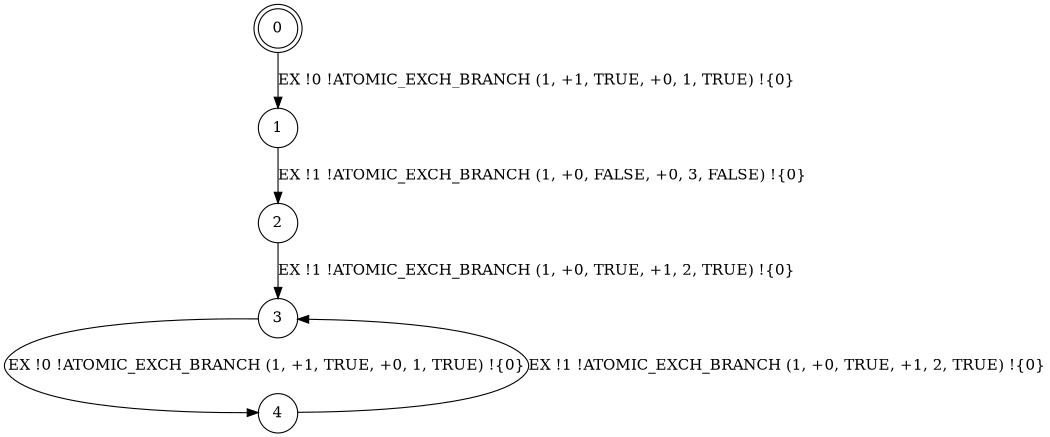 digraph BCG {
size = "7, 10.5";
center = TRUE;
node [shape = circle];
0 [peripheries = 2];
0 -> 1 [label = "EX !0 !ATOMIC_EXCH_BRANCH (1, +1, TRUE, +0, 1, TRUE) !{0}"];
1 -> 2 [label = "EX !1 !ATOMIC_EXCH_BRANCH (1, +0, FALSE, +0, 3, FALSE) !{0}"];
2 -> 3 [label = "EX !1 !ATOMIC_EXCH_BRANCH (1, +0, TRUE, +1, 2, TRUE) !{0}"];
3 -> 4 [label = "EX !0 !ATOMIC_EXCH_BRANCH (1, +1, TRUE, +0, 1, TRUE) !{0}"];
4 -> 3 [label = "EX !1 !ATOMIC_EXCH_BRANCH (1, +0, TRUE, +1, 2, TRUE) !{0}"];
}

